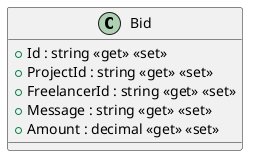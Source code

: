 @startuml
class Bid {
    + Id : string <<get>> <<set>>
    + ProjectId : string <<get>> <<set>>
    + FreelancerId : string <<get>> <<set>>
    + Message : string <<get>> <<set>>
    + Amount : decimal <<get>> <<set>>
}
@enduml
